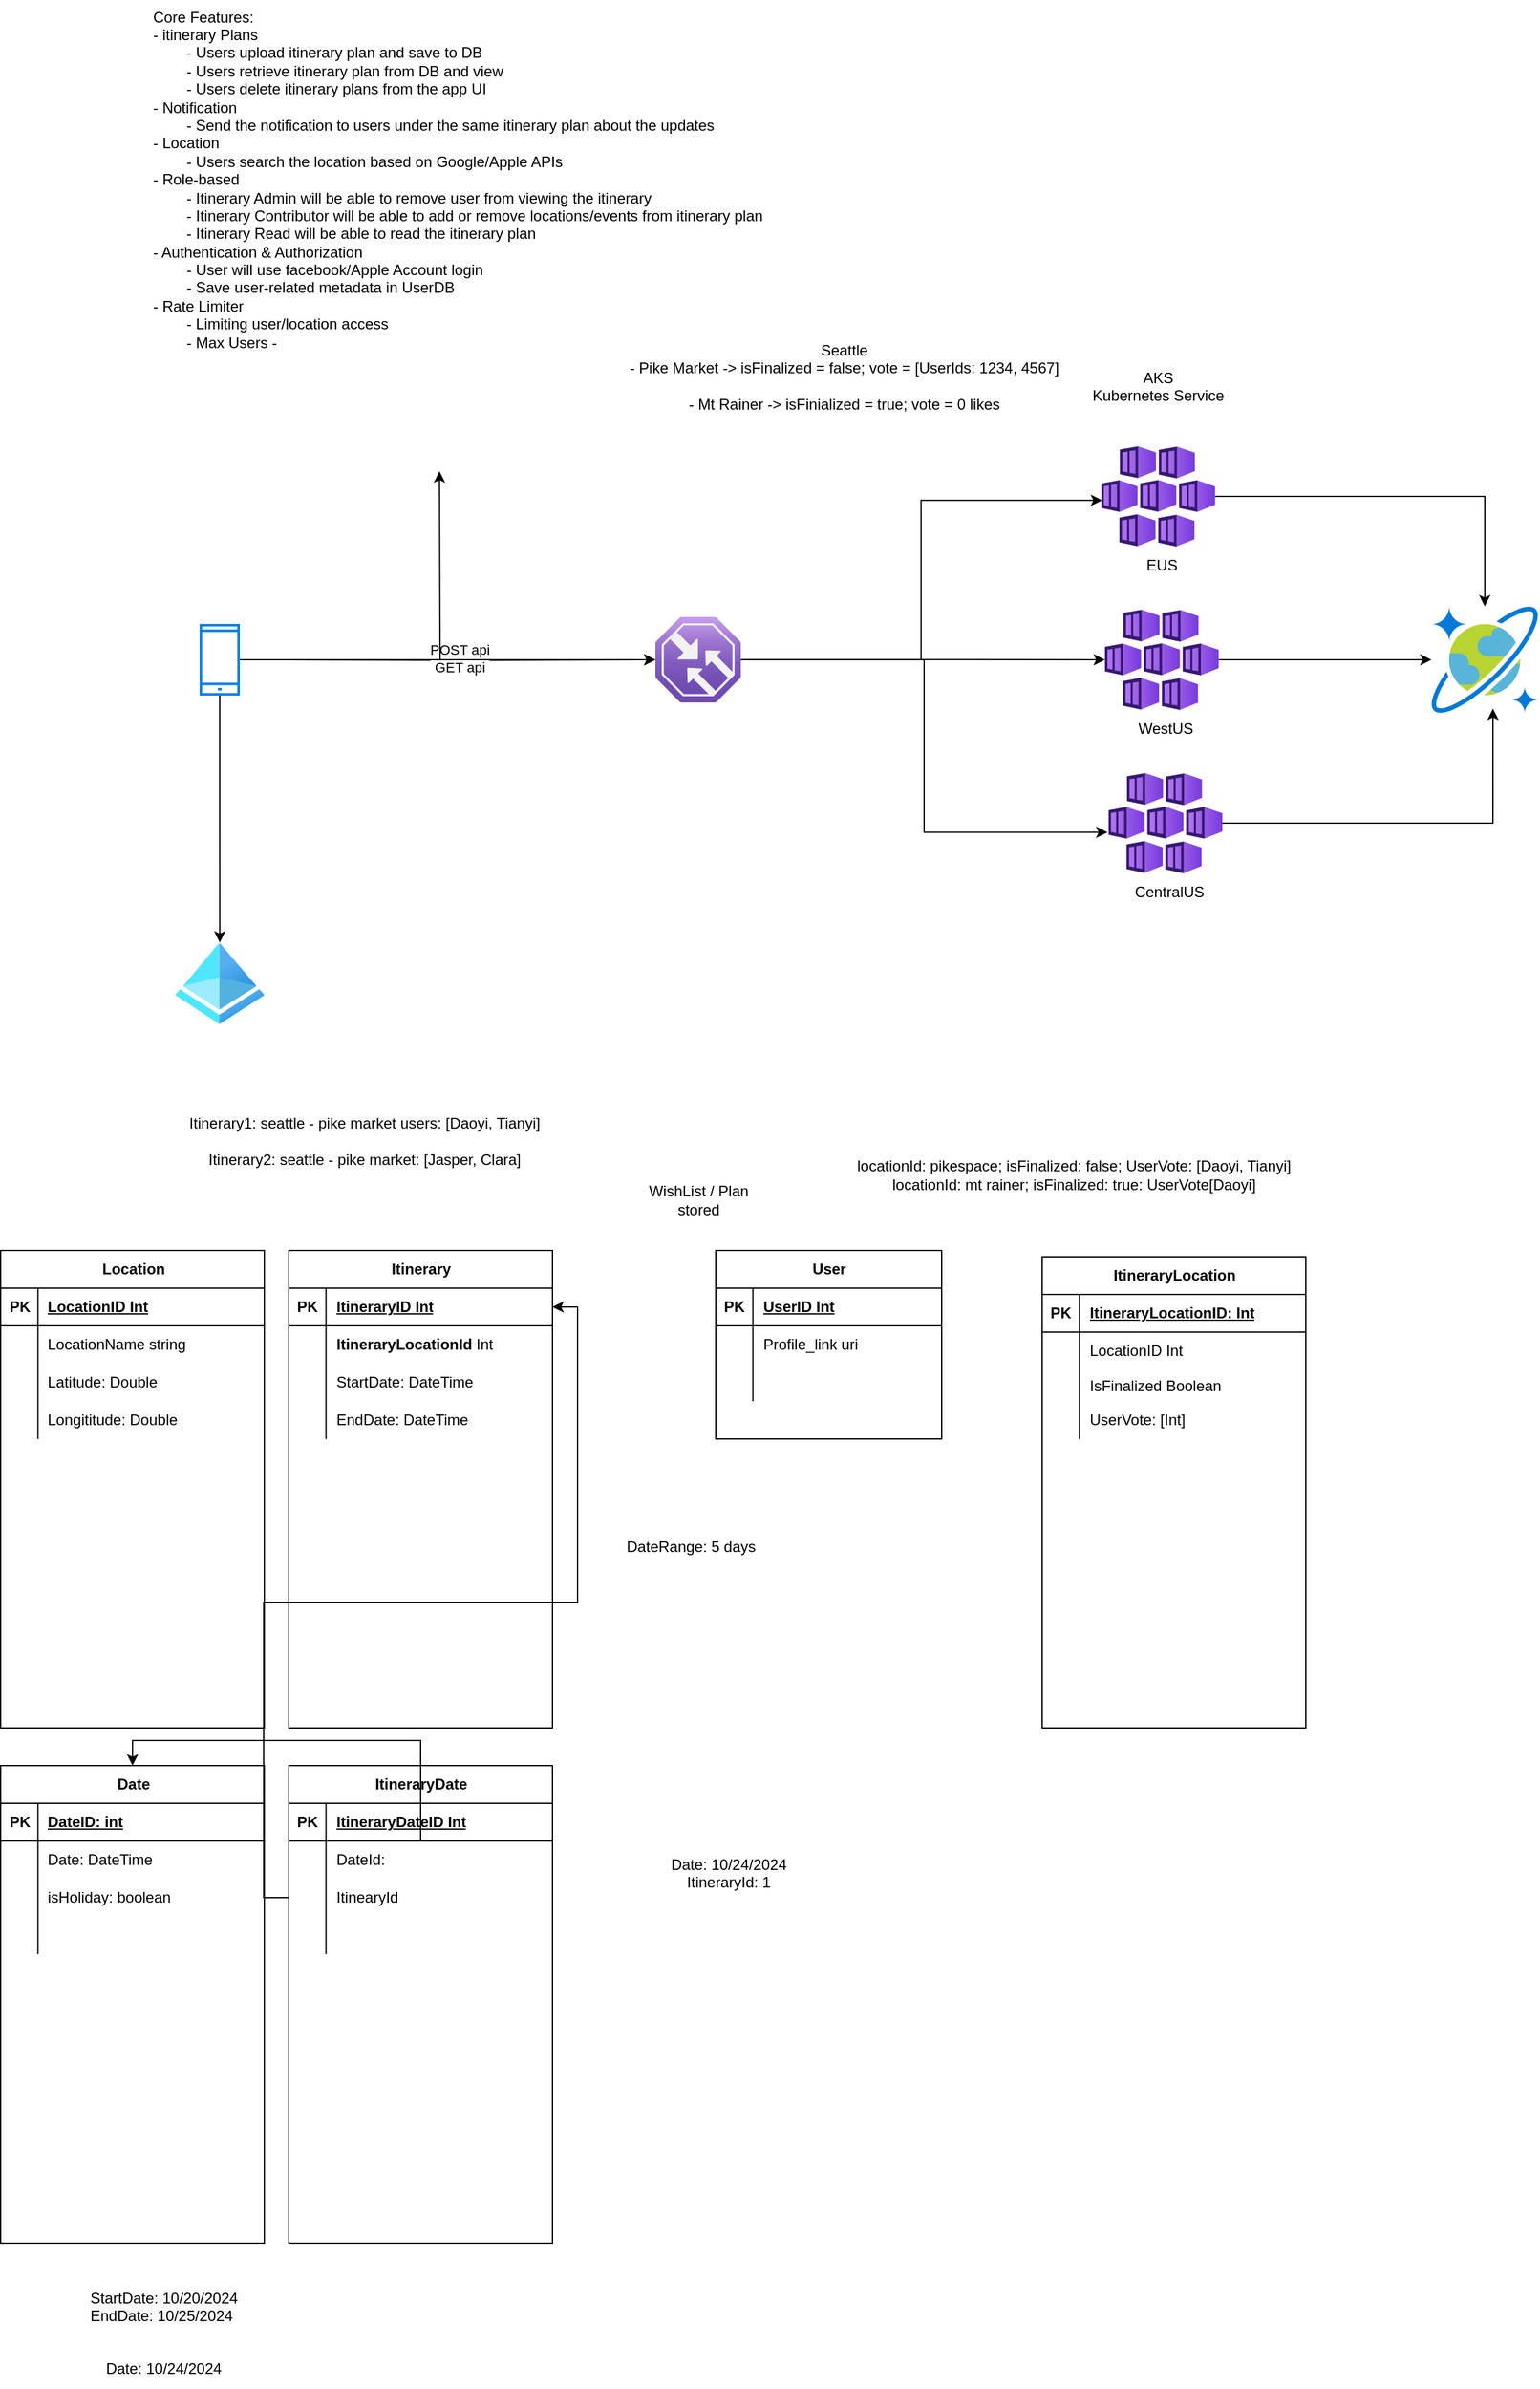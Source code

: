 <mxfile version="24.7.17">
  <diagram name="Page-1" id="AOOJBfdJwTT8jiPEu-ue">
    <mxGraphModel dx="1185" dy="641" grid="1" gridSize="10" guides="1" tooltips="1" connect="1" arrows="1" fold="1" page="1" pageScale="1" pageWidth="850" pageHeight="1100" math="0" shadow="0">
      <root>
        <mxCell id="0" />
        <mxCell id="1" parent="0" />
        <mxCell id="CxZzPQsb67g6bhw40Xln-4" style="edgeStyle=orthogonalEdgeStyle;rounded=0;orthogonalLoop=1;jettySize=auto;html=1;" edge="1" parent="1" target="CxZzPQsb67g6bhw40Xln-27">
          <mxGeometry relative="1" as="geometry">
            <mxPoint x="240" y="530" as="sourcePoint" />
            <mxPoint x="500" y="530" as="targetPoint" />
          </mxGeometry>
        </mxCell>
        <mxCell id="CxZzPQsb67g6bhw40Xln-5" value="POST api&lt;div&gt;GET api&lt;/div&gt;" style="edgeLabel;html=1;align=center;verticalAlign=middle;resizable=0;points=[];" vertex="1" connectable="0" parent="CxZzPQsb67g6bhw40Xln-4">
          <mxGeometry x="-0.073" y="3" relative="1" as="geometry">
            <mxPoint y="1" as="offset" />
          </mxGeometry>
        </mxCell>
        <mxCell id="CxZzPQsb67g6bhw40Xln-6" value="Core Features:&lt;div&gt;- itinerary Plans&lt;/div&gt;&lt;div&gt;&lt;div&gt;&lt;span style=&quot;white-space: pre;&quot;&gt;&#x9;&lt;/span&gt;- Users upload itinerary&amp;nbsp;plan and save to DB&lt;/div&gt;&lt;div&gt;&lt;span style=&quot;white-space: pre;&quot;&gt;&#x9;&lt;/span&gt;- Users retrieve itinerary plan from DB and view&lt;br&gt;&lt;/div&gt;&lt;div&gt;&lt;span style=&quot;white-space: pre;&quot;&gt;&#x9;&lt;/span&gt;- Users delete itinerary plans from the app UI&lt;/div&gt;&lt;div&gt;- Notification&lt;/div&gt;&lt;/div&gt;&lt;div&gt;&lt;span style=&quot;white-space: pre;&quot;&gt;&#x9;&lt;/span&gt;- Send the notification to users under the same itinerary plan about the updates&lt;/div&gt;&lt;div&gt;- Location&lt;/div&gt;&lt;div&gt;&amp;nbsp;&lt;span style=&quot;white-space: pre;&quot;&gt;&#x9;&lt;/span&gt;- Users search the location based on Google/Apple APIs&lt;/div&gt;&lt;div&gt;- Role-based&lt;/div&gt;&lt;div&gt;&lt;span style=&quot;white-space: pre;&quot;&gt;&#x9;&lt;/span&gt;- Itinerary Admin will be able to remove user from viewing the itinerary&lt;br&gt;&lt;/div&gt;&lt;div&gt;&lt;span style=&quot;white-space: pre;&quot;&gt;&#x9;&lt;/span&gt;- Itinerary Contributor will be able to add or remove locations/events from itinerary plan&lt;br&gt;&lt;/div&gt;&lt;div&gt;&lt;span style=&quot;white-space: pre;&quot;&gt;&#x9;&lt;/span&gt;- Itinerary Read will be able to read the itinerary plan&lt;br&gt;&lt;/div&gt;&lt;div&gt;- Authentication &amp;amp; Authorization&lt;/div&gt;&lt;div&gt;&lt;span style=&quot;white-space: pre;&quot;&gt;&#x9;&lt;/span&gt;- User will use facebook/Apple Account login&amp;nbsp;&lt;br&gt;&lt;/div&gt;&lt;div&gt;&lt;span style=&quot;white-space: pre;&quot;&gt;&#x9;&lt;/span&gt;- Save user-related metadata in UserDB&lt;br&gt;&lt;/div&gt;&lt;div&gt;- Rate Limiter&lt;/div&gt;&lt;div&gt;&lt;span style=&quot;white-space: pre;&quot;&gt;&#x9;&lt;/span&gt;- Limiting user/location access&lt;br&gt;&lt;/div&gt;&lt;div&gt;&lt;span style=&quot;white-space: pre;&quot;&gt;&#x9;&lt;/span&gt;- Max Users -&amp;nbsp;&lt;br&gt;&lt;/div&gt;&lt;div&gt;&lt;br&gt;&lt;/div&gt;" style="text;html=1;align=left;verticalAlign=middle;resizable=0;points=[];autosize=1;strokeColor=none;fillColor=none;" vertex="1" parent="1">
          <mxGeometry x="130" y="5" width="510" height="300" as="geometry" />
        </mxCell>
        <mxCell id="CxZzPQsb67g6bhw40Xln-25" value="&lt;div style=&quot;text-wrap: wrap;&quot;&gt;&lt;br&gt;&lt;/div&gt;" style="text;html=1;align=left;verticalAlign=middle;resizable=0;points=[];autosize=1;strokeColor=none;fillColor=none;" vertex="1" parent="1">
          <mxGeometry x="260" y="725" width="20" height="30" as="geometry" />
        </mxCell>
        <mxCell id="CxZzPQsb67g6bhw40Xln-40" style="edgeStyle=orthogonalEdgeStyle;rounded=0;orthogonalLoop=1;jettySize=auto;html=1;entryX=0.007;entryY=0.539;entryDx=0;entryDy=0;entryPerimeter=0;" edge="1" parent="1" source="CxZzPQsb67g6bhw40Xln-27" target="CxZzPQsb67g6bhw40Xln-41">
          <mxGeometry relative="1" as="geometry">
            <mxPoint x="780" y="410" as="targetPoint" />
          </mxGeometry>
        </mxCell>
        <mxCell id="CxZzPQsb67g6bhw40Xln-27" value="" style="image;aspect=fixed;html=1;points=[];align=center;fontSize=12;image=img/lib/azure2/networking/Traffic_Manager_Profiles.svg;" vertex="1" parent="1">
          <mxGeometry x="532" y="496" width="68" height="68" as="geometry" />
        </mxCell>
        <mxCell id="CxZzPQsb67g6bhw40Xln-28" value="" style="image;sketch=0;aspect=fixed;html=1;points=[];align=center;fontSize=12;image=img/lib/mscae/CosmosDB.svg;" vertex="1" parent="1">
          <mxGeometry x="1150" y="487.5" width="85" height="85" as="geometry" />
        </mxCell>
        <mxCell id="CxZzPQsb67g6bhw40Xln-34" style="edgeStyle=orthogonalEdgeStyle;rounded=0;orthogonalLoop=1;jettySize=auto;html=1;" edge="1" parent="1" source="CxZzPQsb67g6bhw40Xln-30" target="CxZzPQsb67g6bhw40Xln-28">
          <mxGeometry relative="1" as="geometry" />
        </mxCell>
        <mxCell id="CxZzPQsb67g6bhw40Xln-30" value="" style="image;aspect=fixed;html=1;points=[];align=center;fontSize=12;image=img/lib/azure2/compute/Kubernetes_Services.svg;" vertex="1" parent="1">
          <mxGeometry x="890" y="490" width="90.67" height="80" as="geometry" />
        </mxCell>
        <mxCell id="CxZzPQsb67g6bhw40Xln-32" value="AKS&lt;div&gt;Kubernetes Service&lt;/div&gt;&lt;div&gt;&lt;br&gt;&lt;/div&gt;" style="text;html=1;align=center;verticalAlign=middle;resizable=0;points=[];autosize=1;strokeColor=none;fillColor=none;" vertex="1" parent="1">
          <mxGeometry x="867.49" y="290" width="130" height="60" as="geometry" />
        </mxCell>
        <mxCell id="CxZzPQsb67g6bhw40Xln-33" style="edgeStyle=orthogonalEdgeStyle;rounded=0;orthogonalLoop=1;jettySize=auto;html=1;exitX=1.022;exitY=0.499;exitDx=0;exitDy=0;exitPerimeter=0;" edge="1" parent="1" source="CxZzPQsb67g6bhw40Xln-27" target="CxZzPQsb67g6bhw40Xln-30">
          <mxGeometry relative="1" as="geometry">
            <mxPoint x="590" y="530" as="sourcePoint" />
            <mxPoint x="860" y="530" as="targetPoint" />
          </mxGeometry>
        </mxCell>
        <mxCell id="CxZzPQsb67g6bhw40Xln-37" style="edgeStyle=orthogonalEdgeStyle;rounded=0;orthogonalLoop=1;jettySize=auto;html=1;" edge="1" parent="1" source="CxZzPQsb67g6bhw40Xln-36" target="CxZzPQsb67g6bhw40Xln-27">
          <mxGeometry relative="1" as="geometry" />
        </mxCell>
        <mxCell id="CxZzPQsb67g6bhw40Xln-39" style="edgeStyle=orthogonalEdgeStyle;rounded=0;orthogonalLoop=1;jettySize=auto;html=1;" edge="1" parent="1" source="CxZzPQsb67g6bhw40Xln-36" target="CxZzPQsb67g6bhw40Xln-38">
          <mxGeometry relative="1" as="geometry" />
        </mxCell>
        <mxCell id="CxZzPQsb67g6bhw40Xln-50" style="edgeStyle=orthogonalEdgeStyle;rounded=0;orthogonalLoop=1;jettySize=auto;html=1;" edge="1" parent="1" source="CxZzPQsb67g6bhw40Xln-36">
          <mxGeometry relative="1" as="geometry">
            <mxPoint x="360" y="380" as="targetPoint" />
          </mxGeometry>
        </mxCell>
        <mxCell id="CxZzPQsb67g6bhw40Xln-36" value="" style="html=1;verticalLabelPosition=bottom;align=center;labelBackgroundColor=#ffffff;verticalAlign=top;strokeWidth=2;strokeColor=#0080F0;shadow=0;dashed=0;shape=mxgraph.ios7.icons.smartphone;" vertex="1" parent="1">
          <mxGeometry x="170" y="502.5" width="30" height="55" as="geometry" />
        </mxCell>
        <mxCell id="CxZzPQsb67g6bhw40Xln-38" value="" style="image;aspect=fixed;html=1;points=[];align=center;fontSize=12;image=img/lib/azure2/identity/Azure_Active_Directory.svg;" vertex="1" parent="1">
          <mxGeometry x="149.46" y="755" width="71.09" height="65" as="geometry" />
        </mxCell>
        <mxCell id="CxZzPQsb67g6bhw40Xln-49" style="edgeStyle=orthogonalEdgeStyle;rounded=0;orthogonalLoop=1;jettySize=auto;html=1;" edge="1" parent="1" source="CxZzPQsb67g6bhw40Xln-41" target="CxZzPQsb67g6bhw40Xln-28">
          <mxGeometry relative="1" as="geometry" />
        </mxCell>
        <mxCell id="CxZzPQsb67g6bhw40Xln-41" value="" style="image;aspect=fixed;html=1;points=[];align=center;fontSize=12;image=img/lib/azure2/compute/Kubernetes_Services.svg;" vertex="1" parent="1">
          <mxGeometry x="887.16" y="360" width="90.67" height="80" as="geometry" />
        </mxCell>
        <mxCell id="CxZzPQsb67g6bhw40Xln-42" value="" style="image;aspect=fixed;html=1;points=[];align=center;fontSize=12;image=img/lib/azure2/compute/Kubernetes_Services.svg;" vertex="1" parent="1">
          <mxGeometry x="892.83" y="620" width="90.67" height="80" as="geometry" />
        </mxCell>
        <mxCell id="CxZzPQsb67g6bhw40Xln-44" style="edgeStyle=orthogonalEdgeStyle;rounded=0;orthogonalLoop=1;jettySize=auto;html=1;entryX=-0.009;entryY=0.591;entryDx=0;entryDy=0;entryPerimeter=0;" edge="1" parent="1" source="CxZzPQsb67g6bhw40Xln-27" target="CxZzPQsb67g6bhw40Xln-42">
          <mxGeometry relative="1" as="geometry">
            <Array as="points">
              <mxPoint x="746" y="530" />
              <mxPoint x="746" y="667" />
            </Array>
          </mxGeometry>
        </mxCell>
        <mxCell id="CxZzPQsb67g6bhw40Xln-45" value="EUS" style="text;html=1;align=center;verticalAlign=middle;resizable=0;points=[];autosize=1;strokeColor=none;fillColor=none;" vertex="1" parent="1">
          <mxGeometry x="910.34" y="440" width="50" height="30" as="geometry" />
        </mxCell>
        <mxCell id="CxZzPQsb67g6bhw40Xln-46" value="WestUS" style="text;html=1;align=center;verticalAlign=middle;resizable=0;points=[];autosize=1;strokeColor=none;fillColor=none;" vertex="1" parent="1">
          <mxGeometry x="903.16" y="570" width="70" height="30" as="geometry" />
        </mxCell>
        <mxCell id="CxZzPQsb67g6bhw40Xln-47" value="CentralUS" style="text;html=1;align=center;verticalAlign=middle;resizable=0;points=[];autosize=1;strokeColor=none;fillColor=none;" vertex="1" parent="1">
          <mxGeometry x="900.67" y="700" width="80" height="30" as="geometry" />
        </mxCell>
        <mxCell id="CxZzPQsb67g6bhw40Xln-48" style="edgeStyle=orthogonalEdgeStyle;rounded=0;orthogonalLoop=1;jettySize=auto;html=1;entryX=0.577;entryY=0.958;entryDx=0;entryDy=0;entryPerimeter=0;" edge="1" parent="1" source="CxZzPQsb67g6bhw40Xln-42" target="CxZzPQsb67g6bhw40Xln-28">
          <mxGeometry relative="1" as="geometry" />
        </mxCell>
        <mxCell id="CxZzPQsb67g6bhw40Xln-51" value="Itinerary" style="shape=table;startSize=30;container=1;collapsible=1;childLayout=tableLayout;fixedRows=1;rowLines=0;fontStyle=1;align=center;resizeLast=1;html=1;" vertex="1" parent="1">
          <mxGeometry x="240" y="1000" width="210" height="380" as="geometry" />
        </mxCell>
        <mxCell id="CxZzPQsb67g6bhw40Xln-52" value="" style="shape=tableRow;horizontal=0;startSize=0;swimlaneHead=0;swimlaneBody=0;fillColor=none;collapsible=0;dropTarget=0;points=[[0,0.5],[1,0.5]];portConstraint=eastwest;top=0;left=0;right=0;bottom=1;" vertex="1" parent="CxZzPQsb67g6bhw40Xln-51">
          <mxGeometry y="30" width="210" height="30" as="geometry" />
        </mxCell>
        <mxCell id="CxZzPQsb67g6bhw40Xln-53" value="PK" style="shape=partialRectangle;connectable=0;fillColor=none;top=0;left=0;bottom=0;right=0;fontStyle=1;overflow=hidden;whiteSpace=wrap;html=1;" vertex="1" parent="CxZzPQsb67g6bhw40Xln-52">
          <mxGeometry width="29.66" height="30" as="geometry">
            <mxRectangle width="29.66" height="30" as="alternateBounds" />
          </mxGeometry>
        </mxCell>
        <mxCell id="CxZzPQsb67g6bhw40Xln-54" value="&lt;span style=&quot;text-align: center; text-wrap: nowrap;&quot;&gt;ItineraryID Int&lt;/span&gt;" style="shape=partialRectangle;connectable=0;fillColor=none;top=0;left=0;bottom=0;right=0;align=left;spacingLeft=6;fontStyle=5;overflow=hidden;whiteSpace=wrap;html=1;" vertex="1" parent="CxZzPQsb67g6bhw40Xln-52">
          <mxGeometry x="29.66" width="180.34" height="30" as="geometry">
            <mxRectangle width="180.34" height="30" as="alternateBounds" />
          </mxGeometry>
        </mxCell>
        <mxCell id="CxZzPQsb67g6bhw40Xln-55" value="" style="shape=tableRow;horizontal=0;startSize=0;swimlaneHead=0;swimlaneBody=0;fillColor=none;collapsible=0;dropTarget=0;points=[[0,0.5],[1,0.5]];portConstraint=eastwest;top=0;left=0;right=0;bottom=0;" vertex="1" parent="CxZzPQsb67g6bhw40Xln-51">
          <mxGeometry y="60" width="210" height="30" as="geometry" />
        </mxCell>
        <mxCell id="CxZzPQsb67g6bhw40Xln-56" value="" style="shape=partialRectangle;connectable=0;fillColor=none;top=0;left=0;bottom=0;right=0;editable=1;overflow=hidden;whiteSpace=wrap;html=1;" vertex="1" parent="CxZzPQsb67g6bhw40Xln-55">
          <mxGeometry width="29.66" height="30" as="geometry">
            <mxRectangle width="29.66" height="30" as="alternateBounds" />
          </mxGeometry>
        </mxCell>
        <mxCell id="CxZzPQsb67g6bhw40Xln-57" value="&lt;span style=&quot;font-weight: 700; text-align: center; text-wrap: nowrap;&quot;&gt;ItineraryLocationId&lt;/span&gt;&amp;nbsp;Int" style="shape=partialRectangle;connectable=0;fillColor=none;top=0;left=0;bottom=0;right=0;align=left;spacingLeft=6;overflow=hidden;whiteSpace=wrap;html=1;" vertex="1" parent="CxZzPQsb67g6bhw40Xln-55">
          <mxGeometry x="29.66" width="180.34" height="30" as="geometry">
            <mxRectangle width="180.34" height="30" as="alternateBounds" />
          </mxGeometry>
        </mxCell>
        <mxCell id="CxZzPQsb67g6bhw40Xln-58" value="" style="shape=tableRow;horizontal=0;startSize=0;swimlaneHead=0;swimlaneBody=0;fillColor=none;collapsible=0;dropTarget=0;points=[[0,0.5],[1,0.5]];portConstraint=eastwest;top=0;left=0;right=0;bottom=0;" vertex="1" parent="CxZzPQsb67g6bhw40Xln-51">
          <mxGeometry y="90" width="210" height="30" as="geometry" />
        </mxCell>
        <mxCell id="CxZzPQsb67g6bhw40Xln-59" value="" style="shape=partialRectangle;connectable=0;fillColor=none;top=0;left=0;bottom=0;right=0;editable=1;overflow=hidden;whiteSpace=wrap;html=1;" vertex="1" parent="CxZzPQsb67g6bhw40Xln-58">
          <mxGeometry width="29.66" height="30" as="geometry">
            <mxRectangle width="29.66" height="30" as="alternateBounds" />
          </mxGeometry>
        </mxCell>
        <mxCell id="CxZzPQsb67g6bhw40Xln-60" value="" style="shape=partialRectangle;connectable=0;fillColor=none;top=0;left=0;bottom=0;right=0;align=left;spacingLeft=6;overflow=hidden;whiteSpace=wrap;html=1;" vertex="1" parent="CxZzPQsb67g6bhw40Xln-58">
          <mxGeometry x="29.66" width="180.34" height="30" as="geometry">
            <mxRectangle width="180.34" height="30" as="alternateBounds" />
          </mxGeometry>
        </mxCell>
        <mxCell id="CxZzPQsb67g6bhw40Xln-61" value="" style="shape=tableRow;horizontal=0;startSize=0;swimlaneHead=0;swimlaneBody=0;fillColor=none;collapsible=0;dropTarget=0;points=[[0,0.5],[1,0.5]];portConstraint=eastwest;top=0;left=0;right=0;bottom=0;" vertex="1" parent="CxZzPQsb67g6bhw40Xln-51">
          <mxGeometry y="120" width="210" height="30" as="geometry" />
        </mxCell>
        <mxCell id="CxZzPQsb67g6bhw40Xln-62" value="" style="shape=partialRectangle;connectable=0;fillColor=none;top=0;left=0;bottom=0;right=0;editable=1;overflow=hidden;whiteSpace=wrap;html=1;" vertex="1" parent="CxZzPQsb67g6bhw40Xln-61">
          <mxGeometry width="29.66" height="30" as="geometry">
            <mxRectangle width="29.66" height="30" as="alternateBounds" />
          </mxGeometry>
        </mxCell>
        <mxCell id="CxZzPQsb67g6bhw40Xln-63" value="" style="shape=partialRectangle;connectable=0;fillColor=none;top=0;left=0;bottom=0;right=0;align=left;spacingLeft=6;overflow=hidden;whiteSpace=wrap;html=1;" vertex="1" parent="CxZzPQsb67g6bhw40Xln-61">
          <mxGeometry x="29.66" width="180.34" height="30" as="geometry">
            <mxRectangle width="180.34" height="30" as="alternateBounds" />
          </mxGeometry>
        </mxCell>
        <mxCell id="CxZzPQsb67g6bhw40Xln-64" value="Seattle&lt;div&gt;- Pike Market -&amp;gt; isFinalized = false; vote = [UserIds: 1234, 4567]&lt;/div&gt;&lt;div&gt;&lt;br&gt;&lt;/div&gt;&lt;div&gt;- Mt Rainer -&amp;gt; isFinialized = true; vote = 0 likes&lt;/div&gt;" style="text;html=1;align=center;verticalAlign=middle;resizable=0;points=[];autosize=1;strokeColor=none;fillColor=none;" vertex="1" parent="1">
          <mxGeometry x="497.49" y="270" width="370" height="70" as="geometry" />
        </mxCell>
        <mxCell id="CxZzPQsb67g6bhw40Xln-65" value="WishList / Plan&lt;div&gt;stored&lt;/div&gt;" style="text;html=1;align=center;verticalAlign=middle;resizable=0;points=[];autosize=1;strokeColor=none;fillColor=none;" vertex="1" parent="1">
          <mxGeometry x="516" y="940" width="100" height="40" as="geometry" />
        </mxCell>
        <mxCell id="CxZzPQsb67g6bhw40Xln-66" value="User" style="shape=table;startSize=30;container=1;collapsible=1;childLayout=tableLayout;fixedRows=1;rowLines=0;fontStyle=1;align=center;resizeLast=1;html=1;" vertex="1" parent="1">
          <mxGeometry x="580" y="1000" width="180" height="150" as="geometry" />
        </mxCell>
        <mxCell id="CxZzPQsb67g6bhw40Xln-67" value="" style="shape=tableRow;horizontal=0;startSize=0;swimlaneHead=0;swimlaneBody=0;fillColor=none;collapsible=0;dropTarget=0;points=[[0,0.5],[1,0.5]];portConstraint=eastwest;top=0;left=0;right=0;bottom=1;" vertex="1" parent="CxZzPQsb67g6bhw40Xln-66">
          <mxGeometry y="30" width="180" height="30" as="geometry" />
        </mxCell>
        <mxCell id="CxZzPQsb67g6bhw40Xln-68" value="PK" style="shape=partialRectangle;connectable=0;fillColor=none;top=0;left=0;bottom=0;right=0;fontStyle=1;overflow=hidden;whiteSpace=wrap;html=1;" vertex="1" parent="CxZzPQsb67g6bhw40Xln-67">
          <mxGeometry width="29.66" height="30" as="geometry">
            <mxRectangle width="29.66" height="30" as="alternateBounds" />
          </mxGeometry>
        </mxCell>
        <mxCell id="CxZzPQsb67g6bhw40Xln-69" value="&lt;span style=&quot;text-align: center; text-wrap: nowrap;&quot;&gt;UserID Int&lt;/span&gt;" style="shape=partialRectangle;connectable=0;fillColor=none;top=0;left=0;bottom=0;right=0;align=left;spacingLeft=6;fontStyle=5;overflow=hidden;whiteSpace=wrap;html=1;" vertex="1" parent="CxZzPQsb67g6bhw40Xln-67">
          <mxGeometry x="29.66" width="150.34" height="30" as="geometry">
            <mxRectangle width="150.34" height="30" as="alternateBounds" />
          </mxGeometry>
        </mxCell>
        <mxCell id="CxZzPQsb67g6bhw40Xln-70" value="" style="shape=tableRow;horizontal=0;startSize=0;swimlaneHead=0;swimlaneBody=0;fillColor=none;collapsible=0;dropTarget=0;points=[[0,0.5],[1,0.5]];portConstraint=eastwest;top=0;left=0;right=0;bottom=0;" vertex="1" parent="CxZzPQsb67g6bhw40Xln-66">
          <mxGeometry y="60" width="180" height="30" as="geometry" />
        </mxCell>
        <mxCell id="CxZzPQsb67g6bhw40Xln-71" value="" style="shape=partialRectangle;connectable=0;fillColor=none;top=0;left=0;bottom=0;right=0;editable=1;overflow=hidden;whiteSpace=wrap;html=1;" vertex="1" parent="CxZzPQsb67g6bhw40Xln-70">
          <mxGeometry width="29.66" height="30" as="geometry">
            <mxRectangle width="29.66" height="30" as="alternateBounds" />
          </mxGeometry>
        </mxCell>
        <mxCell id="CxZzPQsb67g6bhw40Xln-72" value="Profile_link uri" style="shape=partialRectangle;connectable=0;fillColor=none;top=0;left=0;bottom=0;right=0;align=left;spacingLeft=6;overflow=hidden;whiteSpace=wrap;html=1;" vertex="1" parent="CxZzPQsb67g6bhw40Xln-70">
          <mxGeometry x="29.66" width="150.34" height="30" as="geometry">
            <mxRectangle width="150.34" height="30" as="alternateBounds" />
          </mxGeometry>
        </mxCell>
        <mxCell id="CxZzPQsb67g6bhw40Xln-76" value="" style="shape=tableRow;horizontal=0;startSize=0;swimlaneHead=0;swimlaneBody=0;fillColor=none;collapsible=0;dropTarget=0;points=[[0,0.5],[1,0.5]];portConstraint=eastwest;top=0;left=0;right=0;bottom=0;" vertex="1" parent="CxZzPQsb67g6bhw40Xln-66">
          <mxGeometry y="90" width="180" height="30" as="geometry" />
        </mxCell>
        <mxCell id="CxZzPQsb67g6bhw40Xln-77" value="" style="shape=partialRectangle;connectable=0;fillColor=none;top=0;left=0;bottom=0;right=0;editable=1;overflow=hidden;whiteSpace=wrap;html=1;" vertex="1" parent="CxZzPQsb67g6bhw40Xln-76">
          <mxGeometry width="29.66" height="30" as="geometry">
            <mxRectangle width="29.66" height="30" as="alternateBounds" />
          </mxGeometry>
        </mxCell>
        <mxCell id="CxZzPQsb67g6bhw40Xln-78" value="" style="shape=partialRectangle;connectable=0;fillColor=none;top=0;left=0;bottom=0;right=0;align=left;spacingLeft=6;overflow=hidden;whiteSpace=wrap;html=1;" vertex="1" parent="CxZzPQsb67g6bhw40Xln-76">
          <mxGeometry x="29.66" width="150.34" height="30" as="geometry">
            <mxRectangle width="150.34" height="30" as="alternateBounds" />
          </mxGeometry>
        </mxCell>
        <mxCell id="CxZzPQsb67g6bhw40Xln-79" value="StartDate: DateTime" style="shape=partialRectangle;connectable=0;fillColor=none;top=0;left=0;bottom=0;right=0;align=left;spacingLeft=6;overflow=hidden;whiteSpace=wrap;html=1;" vertex="1" parent="1">
          <mxGeometry x="270.0" y="1090" width="180.0" height="30" as="geometry">
            <mxRectangle width="180.0" height="30" as="alternateBounds" />
          </mxGeometry>
        </mxCell>
        <mxCell id="CxZzPQsb67g6bhw40Xln-80" value="EndDate: DateTime" style="shape=partialRectangle;connectable=0;fillColor=none;top=0;left=0;bottom=0;right=0;align=left;spacingLeft=6;overflow=hidden;whiteSpace=wrap;html=1;" vertex="1" parent="1">
          <mxGeometry x="270.0" y="1120" width="180.0" height="30" as="geometry">
            <mxRectangle width="180.0" height="30" as="alternateBounds" />
          </mxGeometry>
        </mxCell>
        <mxCell id="CxZzPQsb67g6bhw40Xln-81" value="DateRange: 5 days&lt;div&gt;&lt;br&gt;&lt;/div&gt;" style="text;html=1;align=center;verticalAlign=middle;resizable=0;points=[];autosize=1;strokeColor=none;fillColor=none;" vertex="1" parent="1">
          <mxGeometry x="495" y="1223" width="130" height="40" as="geometry" />
        </mxCell>
        <mxCell id="CxZzPQsb67g6bhw40Xln-82" value="ItineraryLocation" style="shape=table;startSize=30;container=1;collapsible=1;childLayout=tableLayout;fixedRows=1;rowLines=0;fontStyle=1;align=center;resizeLast=1;html=1;" vertex="1" parent="1">
          <mxGeometry x="840" y="1005" width="210" height="375" as="geometry" />
        </mxCell>
        <mxCell id="CxZzPQsb67g6bhw40Xln-83" value="" style="shape=tableRow;horizontal=0;startSize=0;swimlaneHead=0;swimlaneBody=0;fillColor=none;collapsible=0;dropTarget=0;points=[[0,0.5],[1,0.5]];portConstraint=eastwest;top=0;left=0;right=0;bottom=1;" vertex="1" parent="CxZzPQsb67g6bhw40Xln-82">
          <mxGeometry y="30" width="210" height="30" as="geometry" />
        </mxCell>
        <mxCell id="CxZzPQsb67g6bhw40Xln-84" value="PK" style="shape=partialRectangle;connectable=0;fillColor=none;top=0;left=0;bottom=0;right=0;fontStyle=1;overflow=hidden;whiteSpace=wrap;html=1;" vertex="1" parent="CxZzPQsb67g6bhw40Xln-83">
          <mxGeometry width="29.66" height="30" as="geometry">
            <mxRectangle width="29.66" height="30" as="alternateBounds" />
          </mxGeometry>
        </mxCell>
        <mxCell id="CxZzPQsb67g6bhw40Xln-85" value="&lt;span style=&quot;text-align: center; text-wrap: nowrap;&quot;&gt;ItineraryLocationID: Int&lt;/span&gt;" style="shape=partialRectangle;connectable=0;fillColor=none;top=0;left=0;bottom=0;right=0;align=left;spacingLeft=6;fontStyle=5;overflow=hidden;whiteSpace=wrap;html=1;" vertex="1" parent="CxZzPQsb67g6bhw40Xln-83">
          <mxGeometry x="29.66" width="180.34" height="30" as="geometry">
            <mxRectangle width="180.34" height="30" as="alternateBounds" />
          </mxGeometry>
        </mxCell>
        <mxCell id="CxZzPQsb67g6bhw40Xln-86" value="" style="shape=tableRow;horizontal=0;startSize=0;swimlaneHead=0;swimlaneBody=0;fillColor=none;collapsible=0;dropTarget=0;points=[[0,0.5],[1,0.5]];portConstraint=eastwest;top=0;left=0;right=0;bottom=0;" vertex="1" parent="CxZzPQsb67g6bhw40Xln-82">
          <mxGeometry y="60" width="210" height="30" as="geometry" />
        </mxCell>
        <mxCell id="CxZzPQsb67g6bhw40Xln-87" value="" style="shape=partialRectangle;connectable=0;fillColor=none;top=0;left=0;bottom=0;right=0;editable=1;overflow=hidden;whiteSpace=wrap;html=1;" vertex="1" parent="CxZzPQsb67g6bhw40Xln-86">
          <mxGeometry width="29.66" height="30" as="geometry">
            <mxRectangle width="29.66" height="30" as="alternateBounds" />
          </mxGeometry>
        </mxCell>
        <mxCell id="CxZzPQsb67g6bhw40Xln-88" value="LocationID Int" style="shape=partialRectangle;connectable=0;fillColor=none;top=0;left=0;bottom=0;right=0;align=left;spacingLeft=6;overflow=hidden;whiteSpace=wrap;html=1;" vertex="1" parent="CxZzPQsb67g6bhw40Xln-86">
          <mxGeometry x="29.66" width="180.34" height="30" as="geometry">
            <mxRectangle width="180.34" height="30" as="alternateBounds" />
          </mxGeometry>
        </mxCell>
        <mxCell id="CxZzPQsb67g6bhw40Xln-89" value="" style="shape=tableRow;horizontal=0;startSize=0;swimlaneHead=0;swimlaneBody=0;fillColor=none;collapsible=0;dropTarget=0;points=[[0,0.5],[1,0.5]];portConstraint=eastwest;top=0;left=0;right=0;bottom=0;" vertex="1" parent="CxZzPQsb67g6bhw40Xln-82">
          <mxGeometry y="90" width="210" height="25" as="geometry" />
        </mxCell>
        <mxCell id="CxZzPQsb67g6bhw40Xln-90" value="" style="shape=partialRectangle;connectable=0;fillColor=none;top=0;left=0;bottom=0;right=0;editable=1;overflow=hidden;whiteSpace=wrap;html=1;" vertex="1" parent="CxZzPQsb67g6bhw40Xln-89">
          <mxGeometry width="29.66" height="25" as="geometry">
            <mxRectangle width="29.66" height="25" as="alternateBounds" />
          </mxGeometry>
        </mxCell>
        <mxCell id="CxZzPQsb67g6bhw40Xln-91" value="IsFinalized Boolean" style="shape=partialRectangle;connectable=0;fillColor=none;top=0;left=0;bottom=0;right=0;align=left;spacingLeft=6;overflow=hidden;whiteSpace=wrap;html=1;" vertex="1" parent="CxZzPQsb67g6bhw40Xln-89">
          <mxGeometry x="29.66" width="180.34" height="25" as="geometry">
            <mxRectangle width="180.34" height="25" as="alternateBounds" />
          </mxGeometry>
        </mxCell>
        <mxCell id="CxZzPQsb67g6bhw40Xln-92" value="" style="shape=tableRow;horizontal=0;startSize=0;swimlaneHead=0;swimlaneBody=0;fillColor=none;collapsible=0;dropTarget=0;points=[[0,0.5],[1,0.5]];portConstraint=eastwest;top=0;left=0;right=0;bottom=0;" vertex="1" parent="CxZzPQsb67g6bhw40Xln-82">
          <mxGeometry y="115" width="210" height="30" as="geometry" />
        </mxCell>
        <mxCell id="CxZzPQsb67g6bhw40Xln-93" value="" style="shape=partialRectangle;connectable=0;fillColor=none;top=0;left=0;bottom=0;right=0;editable=1;overflow=hidden;whiteSpace=wrap;html=1;" vertex="1" parent="CxZzPQsb67g6bhw40Xln-92">
          <mxGeometry width="29.66" height="30" as="geometry">
            <mxRectangle width="29.66" height="30" as="alternateBounds" />
          </mxGeometry>
        </mxCell>
        <mxCell id="CxZzPQsb67g6bhw40Xln-94" value="UserVote: [Int]" style="shape=partialRectangle;connectable=0;fillColor=none;top=0;left=0;bottom=0;right=0;align=left;spacingLeft=6;overflow=hidden;whiteSpace=wrap;html=1;" vertex="1" parent="CxZzPQsb67g6bhw40Xln-92">
          <mxGeometry x="29.66" width="180.34" height="30" as="geometry">
            <mxRectangle width="180.34" height="30" as="alternateBounds" />
          </mxGeometry>
        </mxCell>
        <mxCell id="CxZzPQsb67g6bhw40Xln-95" value="Location" style="shape=table;startSize=30;container=1;collapsible=1;childLayout=tableLayout;fixedRows=1;rowLines=0;fontStyle=1;align=center;resizeLast=1;html=1;" vertex="1" parent="1">
          <mxGeometry x="10.55" y="1000" width="210" height="380" as="geometry" />
        </mxCell>
        <mxCell id="CxZzPQsb67g6bhw40Xln-96" value="" style="shape=tableRow;horizontal=0;startSize=0;swimlaneHead=0;swimlaneBody=0;fillColor=none;collapsible=0;dropTarget=0;points=[[0,0.5],[1,0.5]];portConstraint=eastwest;top=0;left=0;right=0;bottom=1;" vertex="1" parent="CxZzPQsb67g6bhw40Xln-95">
          <mxGeometry y="30" width="210" height="30" as="geometry" />
        </mxCell>
        <mxCell id="CxZzPQsb67g6bhw40Xln-97" value="PK" style="shape=partialRectangle;connectable=0;fillColor=none;top=0;left=0;bottom=0;right=0;fontStyle=1;overflow=hidden;whiteSpace=wrap;html=1;" vertex="1" parent="CxZzPQsb67g6bhw40Xln-96">
          <mxGeometry width="29.66" height="30" as="geometry">
            <mxRectangle width="29.66" height="30" as="alternateBounds" />
          </mxGeometry>
        </mxCell>
        <mxCell id="CxZzPQsb67g6bhw40Xln-98" value="&lt;span style=&quot;text-align: center; text-wrap: nowrap;&quot;&gt;LocationID Int&lt;/span&gt;" style="shape=partialRectangle;connectable=0;fillColor=none;top=0;left=0;bottom=0;right=0;align=left;spacingLeft=6;fontStyle=5;overflow=hidden;whiteSpace=wrap;html=1;" vertex="1" parent="CxZzPQsb67g6bhw40Xln-96">
          <mxGeometry x="29.66" width="180.34" height="30" as="geometry">
            <mxRectangle width="180.34" height="30" as="alternateBounds" />
          </mxGeometry>
        </mxCell>
        <mxCell id="CxZzPQsb67g6bhw40Xln-99" value="" style="shape=tableRow;horizontal=0;startSize=0;swimlaneHead=0;swimlaneBody=0;fillColor=none;collapsible=0;dropTarget=0;points=[[0,0.5],[1,0.5]];portConstraint=eastwest;top=0;left=0;right=0;bottom=0;" vertex="1" parent="CxZzPQsb67g6bhw40Xln-95">
          <mxGeometry y="60" width="210" height="30" as="geometry" />
        </mxCell>
        <mxCell id="CxZzPQsb67g6bhw40Xln-100" value="" style="shape=partialRectangle;connectable=0;fillColor=none;top=0;left=0;bottom=0;right=0;editable=1;overflow=hidden;whiteSpace=wrap;html=1;" vertex="1" parent="CxZzPQsb67g6bhw40Xln-99">
          <mxGeometry width="29.66" height="30" as="geometry">
            <mxRectangle width="29.66" height="30" as="alternateBounds" />
          </mxGeometry>
        </mxCell>
        <mxCell id="CxZzPQsb67g6bhw40Xln-101" value="LocationName string" style="shape=partialRectangle;connectable=0;fillColor=none;top=0;left=0;bottom=0;right=0;align=left;spacingLeft=6;overflow=hidden;whiteSpace=wrap;html=1;" vertex="1" parent="CxZzPQsb67g6bhw40Xln-99">
          <mxGeometry x="29.66" width="180.34" height="30" as="geometry">
            <mxRectangle width="180.34" height="30" as="alternateBounds" />
          </mxGeometry>
        </mxCell>
        <mxCell id="CxZzPQsb67g6bhw40Xln-102" value="" style="shape=tableRow;horizontal=0;startSize=0;swimlaneHead=0;swimlaneBody=0;fillColor=none;collapsible=0;dropTarget=0;points=[[0,0.5],[1,0.5]];portConstraint=eastwest;top=0;left=0;right=0;bottom=0;" vertex="1" parent="CxZzPQsb67g6bhw40Xln-95">
          <mxGeometry y="90" width="210" height="30" as="geometry" />
        </mxCell>
        <mxCell id="CxZzPQsb67g6bhw40Xln-103" value="" style="shape=partialRectangle;connectable=0;fillColor=none;top=0;left=0;bottom=0;right=0;editable=1;overflow=hidden;whiteSpace=wrap;html=1;" vertex="1" parent="CxZzPQsb67g6bhw40Xln-102">
          <mxGeometry width="29.66" height="30" as="geometry">
            <mxRectangle width="29.66" height="30" as="alternateBounds" />
          </mxGeometry>
        </mxCell>
        <mxCell id="CxZzPQsb67g6bhw40Xln-104" value="Latitude: Double" style="shape=partialRectangle;connectable=0;fillColor=none;top=0;left=0;bottom=0;right=0;align=left;spacingLeft=6;overflow=hidden;whiteSpace=wrap;html=1;" vertex="1" parent="CxZzPQsb67g6bhw40Xln-102">
          <mxGeometry x="29.66" width="180.34" height="30" as="geometry">
            <mxRectangle width="180.34" height="30" as="alternateBounds" />
          </mxGeometry>
        </mxCell>
        <mxCell id="CxZzPQsb67g6bhw40Xln-105" value="" style="shape=tableRow;horizontal=0;startSize=0;swimlaneHead=0;swimlaneBody=0;fillColor=none;collapsible=0;dropTarget=0;points=[[0,0.5],[1,0.5]];portConstraint=eastwest;top=0;left=0;right=0;bottom=0;" vertex="1" parent="CxZzPQsb67g6bhw40Xln-95">
          <mxGeometry y="120" width="210" height="30" as="geometry" />
        </mxCell>
        <mxCell id="CxZzPQsb67g6bhw40Xln-106" value="" style="shape=partialRectangle;connectable=0;fillColor=none;top=0;left=0;bottom=0;right=0;editable=1;overflow=hidden;whiteSpace=wrap;html=1;" vertex="1" parent="CxZzPQsb67g6bhw40Xln-105">
          <mxGeometry width="29.66" height="30" as="geometry">
            <mxRectangle width="29.66" height="30" as="alternateBounds" />
          </mxGeometry>
        </mxCell>
        <mxCell id="CxZzPQsb67g6bhw40Xln-107" value="&lt;span style=&quot;color: rgb(0, 0, 0); font-family: Helvetica; font-size: 12px; font-style: normal; font-variant-ligatures: normal; font-variant-caps: normal; font-weight: 400; letter-spacing: normal; orphans: 2; text-align: left; text-indent: 0px; text-transform: none; widows: 2; word-spacing: 0px; -webkit-text-stroke-width: 0px; white-space: normal; background-color: rgb(251, 251, 251); text-decoration-thickness: initial; text-decoration-style: initial; text-decoration-color: initial; display: inline !important; float: none;&quot;&gt;Longititude: Double&lt;/span&gt;" style="shape=partialRectangle;connectable=0;fillColor=none;top=0;left=0;bottom=0;right=0;align=left;spacingLeft=6;overflow=hidden;whiteSpace=wrap;html=1;" vertex="1" parent="CxZzPQsb67g6bhw40Xln-105">
          <mxGeometry x="29.66" width="180.34" height="30" as="geometry">
            <mxRectangle width="180.34" height="30" as="alternateBounds" />
          </mxGeometry>
        </mxCell>
        <mxCell id="CxZzPQsb67g6bhw40Xln-108" value="ItineraryDate" style="shape=table;startSize=30;container=1;collapsible=1;childLayout=tableLayout;fixedRows=1;rowLines=0;fontStyle=1;align=center;resizeLast=1;html=1;" vertex="1" parent="1">
          <mxGeometry x="240" y="1410" width="210" height="380" as="geometry" />
        </mxCell>
        <mxCell id="CxZzPQsb67g6bhw40Xln-109" value="" style="shape=tableRow;horizontal=0;startSize=0;swimlaneHead=0;swimlaneBody=0;fillColor=none;collapsible=0;dropTarget=0;points=[[0,0.5],[1,0.5]];portConstraint=eastwest;top=0;left=0;right=0;bottom=1;" vertex="1" parent="CxZzPQsb67g6bhw40Xln-108">
          <mxGeometry y="30" width="210" height="30" as="geometry" />
        </mxCell>
        <mxCell id="CxZzPQsb67g6bhw40Xln-110" value="PK" style="shape=partialRectangle;connectable=0;fillColor=none;top=0;left=0;bottom=0;right=0;fontStyle=1;overflow=hidden;whiteSpace=wrap;html=1;" vertex="1" parent="CxZzPQsb67g6bhw40Xln-109">
          <mxGeometry width="29.66" height="30" as="geometry">
            <mxRectangle width="29.66" height="30" as="alternateBounds" />
          </mxGeometry>
        </mxCell>
        <mxCell id="CxZzPQsb67g6bhw40Xln-111" value="&lt;span style=&quot;text-align: center; text-wrap: nowrap;&quot;&gt;ItineraryDateID Int&lt;/span&gt;" style="shape=partialRectangle;connectable=0;fillColor=none;top=0;left=0;bottom=0;right=0;align=left;spacingLeft=6;fontStyle=5;overflow=hidden;whiteSpace=wrap;html=1;" vertex="1" parent="CxZzPQsb67g6bhw40Xln-109">
          <mxGeometry x="29.66" width="180.34" height="30" as="geometry">
            <mxRectangle width="180.34" height="30" as="alternateBounds" />
          </mxGeometry>
        </mxCell>
        <mxCell id="CxZzPQsb67g6bhw40Xln-112" value="" style="shape=tableRow;horizontal=0;startSize=0;swimlaneHead=0;swimlaneBody=0;fillColor=none;collapsible=0;dropTarget=0;points=[[0,0.5],[1,0.5]];portConstraint=eastwest;top=0;left=0;right=0;bottom=0;" vertex="1" parent="CxZzPQsb67g6bhw40Xln-108">
          <mxGeometry y="60" width="210" height="30" as="geometry" />
        </mxCell>
        <mxCell id="CxZzPQsb67g6bhw40Xln-113" value="" style="shape=partialRectangle;connectable=0;fillColor=none;top=0;left=0;bottom=0;right=0;editable=1;overflow=hidden;whiteSpace=wrap;html=1;" vertex="1" parent="CxZzPQsb67g6bhw40Xln-112">
          <mxGeometry width="29.66" height="30" as="geometry">
            <mxRectangle width="29.66" height="30" as="alternateBounds" />
          </mxGeometry>
        </mxCell>
        <mxCell id="CxZzPQsb67g6bhw40Xln-114" value="DateId:&amp;nbsp;" style="shape=partialRectangle;connectable=0;fillColor=none;top=0;left=0;bottom=0;right=0;align=left;spacingLeft=6;overflow=hidden;whiteSpace=wrap;html=1;" vertex="1" parent="CxZzPQsb67g6bhw40Xln-112">
          <mxGeometry x="29.66" width="180.34" height="30" as="geometry">
            <mxRectangle width="180.34" height="30" as="alternateBounds" />
          </mxGeometry>
        </mxCell>
        <mxCell id="CxZzPQsb67g6bhw40Xln-115" value="" style="shape=tableRow;horizontal=0;startSize=0;swimlaneHead=0;swimlaneBody=0;fillColor=none;collapsible=0;dropTarget=0;points=[[0,0.5],[1,0.5]];portConstraint=eastwest;top=0;left=0;right=0;bottom=0;" vertex="1" parent="CxZzPQsb67g6bhw40Xln-108">
          <mxGeometry y="90" width="210" height="30" as="geometry" />
        </mxCell>
        <mxCell id="CxZzPQsb67g6bhw40Xln-116" value="" style="shape=partialRectangle;connectable=0;fillColor=none;top=0;left=0;bottom=0;right=0;editable=1;overflow=hidden;whiteSpace=wrap;html=1;" vertex="1" parent="CxZzPQsb67g6bhw40Xln-115">
          <mxGeometry width="29.66" height="30" as="geometry">
            <mxRectangle width="29.66" height="30" as="alternateBounds" />
          </mxGeometry>
        </mxCell>
        <mxCell id="CxZzPQsb67g6bhw40Xln-117" value="ItinearyId" style="shape=partialRectangle;connectable=0;fillColor=none;top=0;left=0;bottom=0;right=0;align=left;spacingLeft=6;overflow=hidden;whiteSpace=wrap;html=1;" vertex="1" parent="CxZzPQsb67g6bhw40Xln-115">
          <mxGeometry x="29.66" width="180.34" height="30" as="geometry">
            <mxRectangle width="180.34" height="30" as="alternateBounds" />
          </mxGeometry>
        </mxCell>
        <mxCell id="CxZzPQsb67g6bhw40Xln-118" value="" style="shape=tableRow;horizontal=0;startSize=0;swimlaneHead=0;swimlaneBody=0;fillColor=none;collapsible=0;dropTarget=0;points=[[0,0.5],[1,0.5]];portConstraint=eastwest;top=0;left=0;right=0;bottom=0;" vertex="1" parent="CxZzPQsb67g6bhw40Xln-108">
          <mxGeometry y="120" width="210" height="30" as="geometry" />
        </mxCell>
        <mxCell id="CxZzPQsb67g6bhw40Xln-119" value="" style="shape=partialRectangle;connectable=0;fillColor=none;top=0;left=0;bottom=0;right=0;editable=1;overflow=hidden;whiteSpace=wrap;html=1;" vertex="1" parent="CxZzPQsb67g6bhw40Xln-118">
          <mxGeometry width="29.66" height="30" as="geometry">
            <mxRectangle width="29.66" height="30" as="alternateBounds" />
          </mxGeometry>
        </mxCell>
        <mxCell id="CxZzPQsb67g6bhw40Xln-120" value="" style="shape=partialRectangle;connectable=0;fillColor=none;top=0;left=0;bottom=0;right=0;align=left;spacingLeft=6;overflow=hidden;whiteSpace=wrap;html=1;" vertex="1" parent="CxZzPQsb67g6bhw40Xln-118">
          <mxGeometry x="29.66" width="180.34" height="30" as="geometry">
            <mxRectangle width="180.34" height="30" as="alternateBounds" />
          </mxGeometry>
        </mxCell>
        <mxCell id="CxZzPQsb67g6bhw40Xln-121" value="Date" style="shape=table;startSize=30;container=1;collapsible=1;childLayout=tableLayout;fixedRows=1;rowLines=0;fontStyle=1;align=center;resizeLast=1;html=1;" vertex="1" parent="1">
          <mxGeometry x="10.55" y="1410" width="210" height="380" as="geometry" />
        </mxCell>
        <mxCell id="CxZzPQsb67g6bhw40Xln-122" value="" style="shape=tableRow;horizontal=0;startSize=0;swimlaneHead=0;swimlaneBody=0;fillColor=none;collapsible=0;dropTarget=0;points=[[0,0.5],[1,0.5]];portConstraint=eastwest;top=0;left=0;right=0;bottom=1;" vertex="1" parent="CxZzPQsb67g6bhw40Xln-121">
          <mxGeometry y="30" width="210" height="30" as="geometry" />
        </mxCell>
        <mxCell id="CxZzPQsb67g6bhw40Xln-123" value="PK" style="shape=partialRectangle;connectable=0;fillColor=none;top=0;left=0;bottom=0;right=0;fontStyle=1;overflow=hidden;whiteSpace=wrap;html=1;" vertex="1" parent="CxZzPQsb67g6bhw40Xln-122">
          <mxGeometry width="29.66" height="30" as="geometry">
            <mxRectangle width="29.66" height="30" as="alternateBounds" />
          </mxGeometry>
        </mxCell>
        <mxCell id="CxZzPQsb67g6bhw40Xln-124" value="&lt;span style=&quot;text-align: center; text-wrap: nowrap;&quot;&gt;DateID: int&lt;/span&gt;" style="shape=partialRectangle;connectable=0;fillColor=none;top=0;left=0;bottom=0;right=0;align=left;spacingLeft=6;fontStyle=5;overflow=hidden;whiteSpace=wrap;html=1;" vertex="1" parent="CxZzPQsb67g6bhw40Xln-122">
          <mxGeometry x="29.66" width="180.34" height="30" as="geometry">
            <mxRectangle width="180.34" height="30" as="alternateBounds" />
          </mxGeometry>
        </mxCell>
        <mxCell id="CxZzPQsb67g6bhw40Xln-125" value="" style="shape=tableRow;horizontal=0;startSize=0;swimlaneHead=0;swimlaneBody=0;fillColor=none;collapsible=0;dropTarget=0;points=[[0,0.5],[1,0.5]];portConstraint=eastwest;top=0;left=0;right=0;bottom=0;" vertex="1" parent="CxZzPQsb67g6bhw40Xln-121">
          <mxGeometry y="60" width="210" height="30" as="geometry" />
        </mxCell>
        <mxCell id="CxZzPQsb67g6bhw40Xln-126" value="" style="shape=partialRectangle;connectable=0;fillColor=none;top=0;left=0;bottom=0;right=0;editable=1;overflow=hidden;whiteSpace=wrap;html=1;" vertex="1" parent="CxZzPQsb67g6bhw40Xln-125">
          <mxGeometry width="29.66" height="30" as="geometry">
            <mxRectangle width="29.66" height="30" as="alternateBounds" />
          </mxGeometry>
        </mxCell>
        <mxCell id="CxZzPQsb67g6bhw40Xln-127" value="Date: DateTime&lt;span style=&quot;white-space: pre;&quot;&gt;&#x9;&lt;/span&gt;" style="shape=partialRectangle;connectable=0;fillColor=none;top=0;left=0;bottom=0;right=0;align=left;spacingLeft=6;overflow=hidden;whiteSpace=wrap;html=1;" vertex="1" parent="CxZzPQsb67g6bhw40Xln-125">
          <mxGeometry x="29.66" width="180.34" height="30" as="geometry">
            <mxRectangle width="180.34" height="30" as="alternateBounds" />
          </mxGeometry>
        </mxCell>
        <mxCell id="CxZzPQsb67g6bhw40Xln-128" value="" style="shape=tableRow;horizontal=0;startSize=0;swimlaneHead=0;swimlaneBody=0;fillColor=none;collapsible=0;dropTarget=0;points=[[0,0.5],[1,0.5]];portConstraint=eastwest;top=0;left=0;right=0;bottom=0;" vertex="1" parent="CxZzPQsb67g6bhw40Xln-121">
          <mxGeometry y="90" width="210" height="30" as="geometry" />
        </mxCell>
        <mxCell id="CxZzPQsb67g6bhw40Xln-129" value="" style="shape=partialRectangle;connectable=0;fillColor=none;top=0;left=0;bottom=0;right=0;editable=1;overflow=hidden;whiteSpace=wrap;html=1;" vertex="1" parent="CxZzPQsb67g6bhw40Xln-128">
          <mxGeometry width="29.66" height="30" as="geometry">
            <mxRectangle width="29.66" height="30" as="alternateBounds" />
          </mxGeometry>
        </mxCell>
        <mxCell id="CxZzPQsb67g6bhw40Xln-130" value="isHoliday: boolean" style="shape=partialRectangle;connectable=0;fillColor=none;top=0;left=0;bottom=0;right=0;align=left;spacingLeft=6;overflow=hidden;whiteSpace=wrap;html=1;" vertex="1" parent="CxZzPQsb67g6bhw40Xln-128">
          <mxGeometry x="29.66" width="180.34" height="30" as="geometry">
            <mxRectangle width="180.34" height="30" as="alternateBounds" />
          </mxGeometry>
        </mxCell>
        <mxCell id="CxZzPQsb67g6bhw40Xln-131" value="" style="shape=tableRow;horizontal=0;startSize=0;swimlaneHead=0;swimlaneBody=0;fillColor=none;collapsible=0;dropTarget=0;points=[[0,0.5],[1,0.5]];portConstraint=eastwest;top=0;left=0;right=0;bottom=0;" vertex="1" parent="CxZzPQsb67g6bhw40Xln-121">
          <mxGeometry y="120" width="210" height="30" as="geometry" />
        </mxCell>
        <mxCell id="CxZzPQsb67g6bhw40Xln-132" value="" style="shape=partialRectangle;connectable=0;fillColor=none;top=0;left=0;bottom=0;right=0;editable=1;overflow=hidden;whiteSpace=wrap;html=1;" vertex="1" parent="CxZzPQsb67g6bhw40Xln-131">
          <mxGeometry width="29.66" height="30" as="geometry">
            <mxRectangle width="29.66" height="30" as="alternateBounds" />
          </mxGeometry>
        </mxCell>
        <mxCell id="CxZzPQsb67g6bhw40Xln-133" value="" style="shape=partialRectangle;connectable=0;fillColor=none;top=0;left=0;bottom=0;right=0;align=left;spacingLeft=6;overflow=hidden;whiteSpace=wrap;html=1;" vertex="1" parent="CxZzPQsb67g6bhw40Xln-131">
          <mxGeometry x="29.66" width="180.34" height="30" as="geometry">
            <mxRectangle width="180.34" height="30" as="alternateBounds" />
          </mxGeometry>
        </mxCell>
        <mxCell id="CxZzPQsb67g6bhw40Xln-134" value="Itinerary1: seattle - pike market users: [Daoyi, Tianyi]&lt;div&gt;&lt;br&gt;&lt;/div&gt;&lt;div&gt;Itinerary2: seattle - pike market: [Jasper, Clara]&lt;/div&gt;" style="text;html=1;align=center;verticalAlign=middle;resizable=0;points=[];autosize=1;strokeColor=none;fillColor=none;" vertex="1" parent="1">
          <mxGeometry x="150" y="883" width="300" height="60" as="geometry" />
        </mxCell>
        <mxCell id="CxZzPQsb67g6bhw40Xln-135" value="locationId: pikespace; isFinalized: false; UserVote: [Daoyi, Tianyi]&lt;div&gt;locationId: mt rainer; isFinalized: true: UserVote[Daoyi]&lt;/div&gt;" style="text;html=1;align=center;verticalAlign=middle;resizable=0;points=[];autosize=1;strokeColor=none;fillColor=none;" vertex="1" parent="1">
          <mxGeometry x="680" y="920" width="370" height="40" as="geometry" />
        </mxCell>
        <mxCell id="CxZzPQsb67g6bhw40Xln-136" style="edgeStyle=orthogonalEdgeStyle;rounded=0;orthogonalLoop=1;jettySize=auto;html=1;entryX=0.5;entryY=0;entryDx=0;entryDy=0;" edge="1" parent="1" source="CxZzPQsb67g6bhw40Xln-112" target="CxZzPQsb67g6bhw40Xln-121">
          <mxGeometry relative="1" as="geometry">
            <Array as="points">
              <mxPoint x="345" y="1390" />
              <mxPoint x="116" y="1390" />
            </Array>
          </mxGeometry>
        </mxCell>
        <mxCell id="CxZzPQsb67g6bhw40Xln-137" style="edgeStyle=orthogonalEdgeStyle;rounded=0;orthogonalLoop=1;jettySize=auto;html=1;entryX=1;entryY=0.5;entryDx=0;entryDy=0;" edge="1" parent="1" source="CxZzPQsb67g6bhw40Xln-115" target="CxZzPQsb67g6bhw40Xln-52">
          <mxGeometry relative="1" as="geometry" />
        </mxCell>
        <mxCell id="CxZzPQsb67g6bhw40Xln-138" value="Date: 10/24/2024&lt;div&gt;ItineraryId: 1&lt;/div&gt;&lt;div&gt;&lt;br&gt;&lt;/div&gt;" style="text;html=1;align=center;verticalAlign=middle;resizable=0;points=[];autosize=1;strokeColor=none;fillColor=none;" vertex="1" parent="1">
          <mxGeometry x="530" y="1473" width="120" height="60" as="geometry" />
        </mxCell>
        <mxCell id="CxZzPQsb67g6bhw40Xln-139" value="Date: 10/24/2024" style="text;html=1;align=center;verticalAlign=middle;resizable=0;points=[];autosize=1;strokeColor=none;fillColor=none;" vertex="1" parent="1">
          <mxGeometry x="80.0" y="1875" width="120" height="30" as="geometry" />
        </mxCell>
        <mxCell id="CxZzPQsb67g6bhw40Xln-140" value="&lt;span style=&quot;color: rgb(0, 0, 0); font-family: Helvetica; font-size: 12px; font-style: normal; font-variant-ligatures: normal; font-variant-caps: normal; font-weight: 400; letter-spacing: normal; orphans: 2; text-align: left; text-indent: 0px; text-transform: none; widows: 2; word-spacing: 0px; -webkit-text-stroke-width: 0px; white-space: normal; background-color: rgb(251, 251, 251); text-decoration-thickness: initial; text-decoration-style: initial; text-decoration-color: initial; display: inline !important; float: none;&quot;&gt;StartDate: 10/20/2024&lt;/span&gt;&lt;div&gt;&lt;span style=&quot;color: rgb(0, 0, 0); font-family: Helvetica; font-size: 12px; font-style: normal; font-variant-ligatures: normal; font-variant-caps: normal; font-weight: 400; letter-spacing: normal; orphans: 2; text-align: left; text-indent: 0px; text-transform: none; widows: 2; word-spacing: 0px; -webkit-text-stroke-width: 0px; white-space: normal; background-color: rgb(251, 251, 251); text-decoration-thickness: initial; text-decoration-style: initial; text-decoration-color: initial; display: inline !important; float: none;&quot;&gt;EndDate: 10/25/2024&lt;/span&gt;&lt;/div&gt;" style="text;whiteSpace=wrap;html=1;" vertex="1" parent="1">
          <mxGeometry x="80" y="1820" width="160" height="40" as="geometry" />
        </mxCell>
      </root>
    </mxGraphModel>
  </diagram>
</mxfile>
